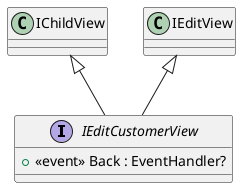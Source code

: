@startuml
interface IEditCustomerView {
    +  <<event>> Back : EventHandler? 
}
IChildView <|-- IEditCustomerView
IEditView <|-- IEditCustomerView
@enduml
